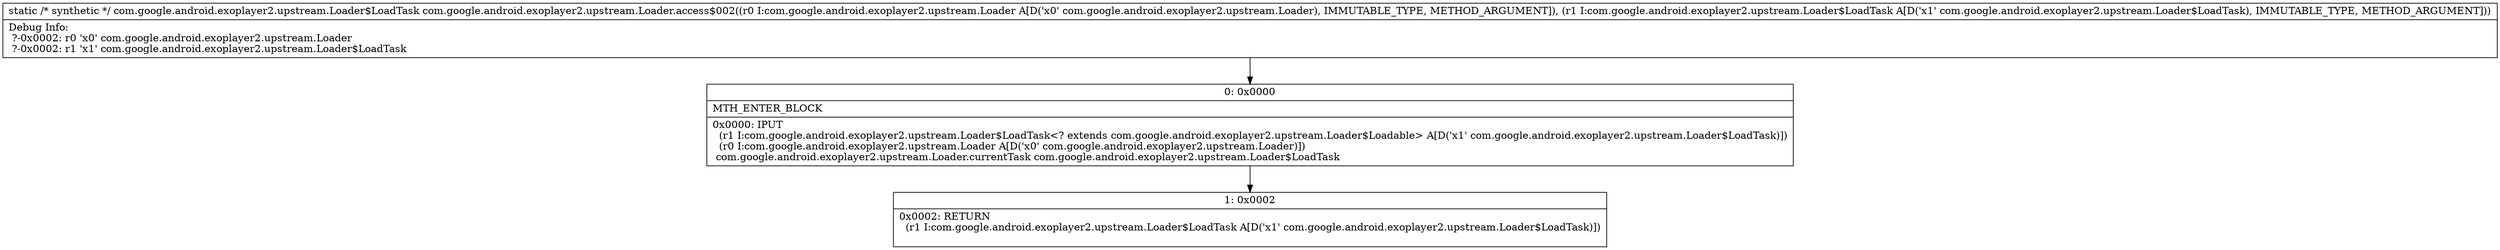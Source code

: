 digraph "CFG forcom.google.android.exoplayer2.upstream.Loader.access$002(Lcom\/google\/android\/exoplayer2\/upstream\/Loader;Lcom\/google\/android\/exoplayer2\/upstream\/Loader$LoadTask;)Lcom\/google\/android\/exoplayer2\/upstream\/Loader$LoadTask;" {
Node_0 [shape=record,label="{0\:\ 0x0000|MTH_ENTER_BLOCK\l|0x0000: IPUT  \l  (r1 I:com.google.android.exoplayer2.upstream.Loader$LoadTask\<? extends com.google.android.exoplayer2.upstream.Loader$Loadable\> A[D('x1' com.google.android.exoplayer2.upstream.Loader$LoadTask)])\l  (r0 I:com.google.android.exoplayer2.upstream.Loader A[D('x0' com.google.android.exoplayer2.upstream.Loader)])\l com.google.android.exoplayer2.upstream.Loader.currentTask com.google.android.exoplayer2.upstream.Loader$LoadTask \l}"];
Node_1 [shape=record,label="{1\:\ 0x0002|0x0002: RETURN  \l  (r1 I:com.google.android.exoplayer2.upstream.Loader$LoadTask A[D('x1' com.google.android.exoplayer2.upstream.Loader$LoadTask)])\l \l}"];
MethodNode[shape=record,label="{static \/* synthetic *\/ com.google.android.exoplayer2.upstream.Loader$LoadTask com.google.android.exoplayer2.upstream.Loader.access$002((r0 I:com.google.android.exoplayer2.upstream.Loader A[D('x0' com.google.android.exoplayer2.upstream.Loader), IMMUTABLE_TYPE, METHOD_ARGUMENT]), (r1 I:com.google.android.exoplayer2.upstream.Loader$LoadTask A[D('x1' com.google.android.exoplayer2.upstream.Loader$LoadTask), IMMUTABLE_TYPE, METHOD_ARGUMENT]))  | Debug Info:\l  ?\-0x0002: r0 'x0' com.google.android.exoplayer2.upstream.Loader\l  ?\-0x0002: r1 'x1' com.google.android.exoplayer2.upstream.Loader$LoadTask\l}"];
MethodNode -> Node_0;
Node_0 -> Node_1;
}

